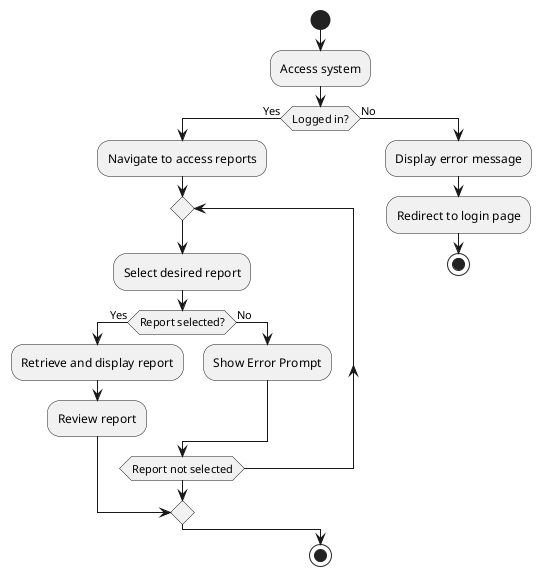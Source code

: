 @startuml
|Main|
start
:Access system;
if (Logged in?) then (Yes)
  :Navigate to access reports;
  repeat
    :Select desired report;
    if (Report selected?) then (Yes)
      :Retrieve and display report;
      :Review report;
      break
    else (No)
      :Show Error Prompt;
    endif
  repeat while (Report not selected)
else (No)
  :Display error message;
  :Redirect to login page;
  stop
endif

|Main|
stop
@enduml
